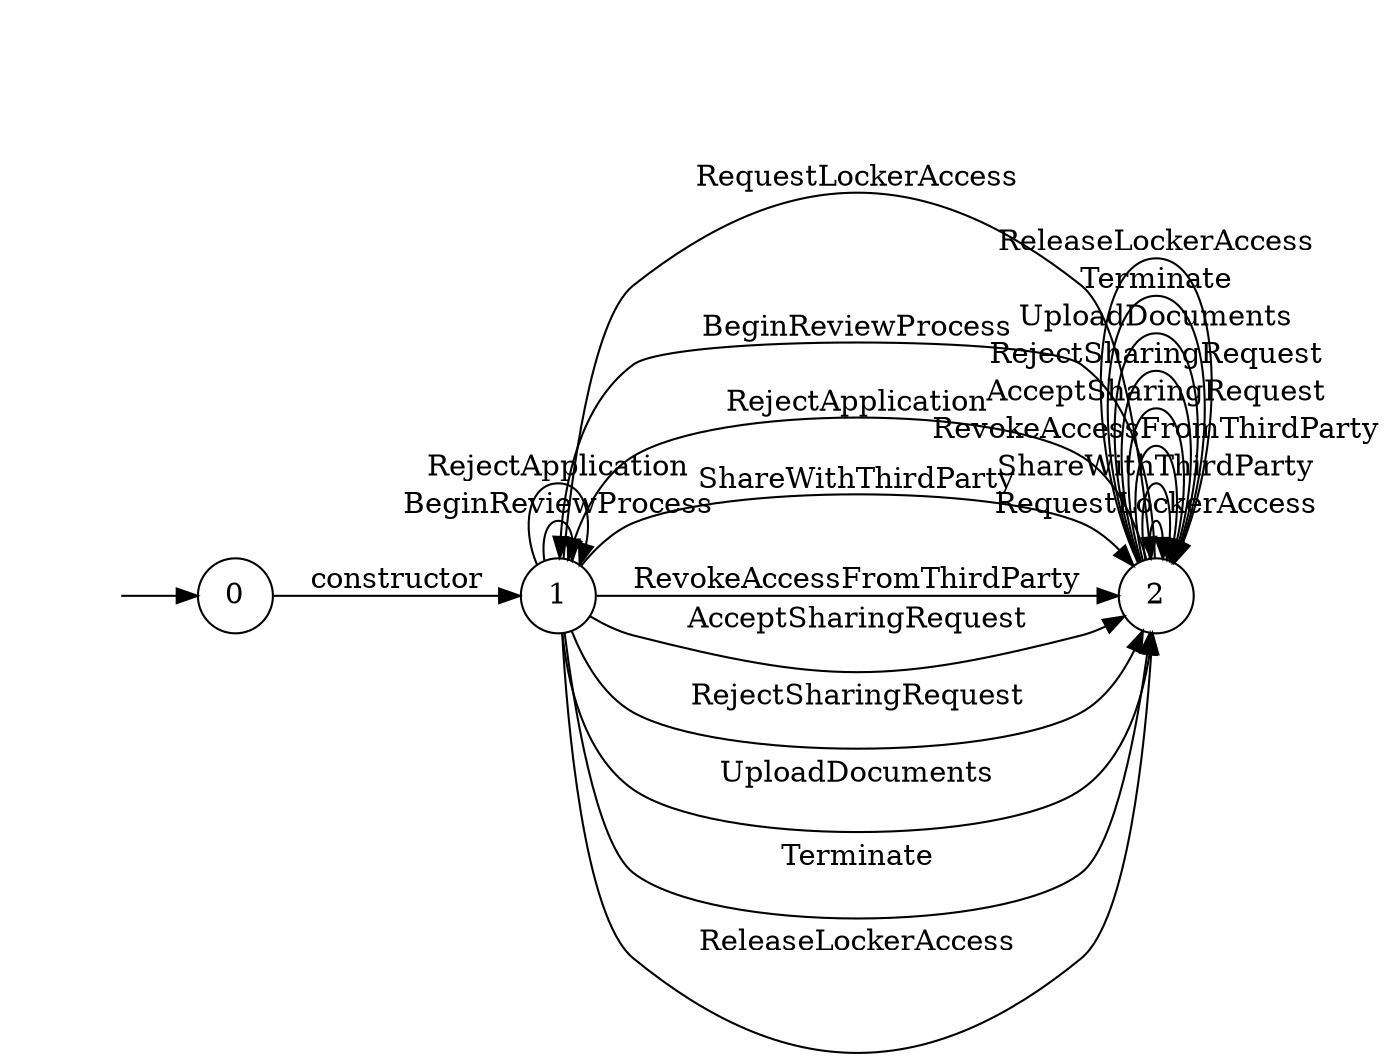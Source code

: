 digraph "Dapp-Automata-data/fuzzer/testnetdata-model-rq1/DigitalLocker/FSM-1" {
	graph [rankdir=LR]
	"" [label="" shape=plaintext]
	2 [label=2 shape=circle]
	1 [label=1 shape=circle]
	0 [label=0 shape=circle]
	"" -> 0 [label=""]
	0 -> 1 [label=constructor]
	1 -> 1 [label=BeginReviewProcess]
	1 -> 2 [label=RequestLockerAccess]
	1 -> 2 [label=ShareWithThirdParty]
	1 -> 2 [label=RevokeAccessFromThirdParty]
	1 -> 2 [label=AcceptSharingRequest]
	1 -> 2 [label=RejectSharingRequest]
	1 -> 2 [label=UploadDocuments]
	1 -> 2 [label=Terminate]
	1 -> 1 [label=RejectApplication]
	1 -> 2 [label=ReleaseLockerAccess]
	2 -> 1 [label=BeginReviewProcess]
	2 -> 2 [label=RequestLockerAccess]
	2 -> 2 [label=ShareWithThirdParty]
	2 -> 2 [label=RevokeAccessFromThirdParty]
	2 -> 2 [label=AcceptSharingRequest]
	2 -> 2 [label=RejectSharingRequest]
	2 -> 2 [label=UploadDocuments]
	2 -> 2 [label=Terminate]
	2 -> 1 [label=RejectApplication]
	2 -> 2 [label=ReleaseLockerAccess]
}
